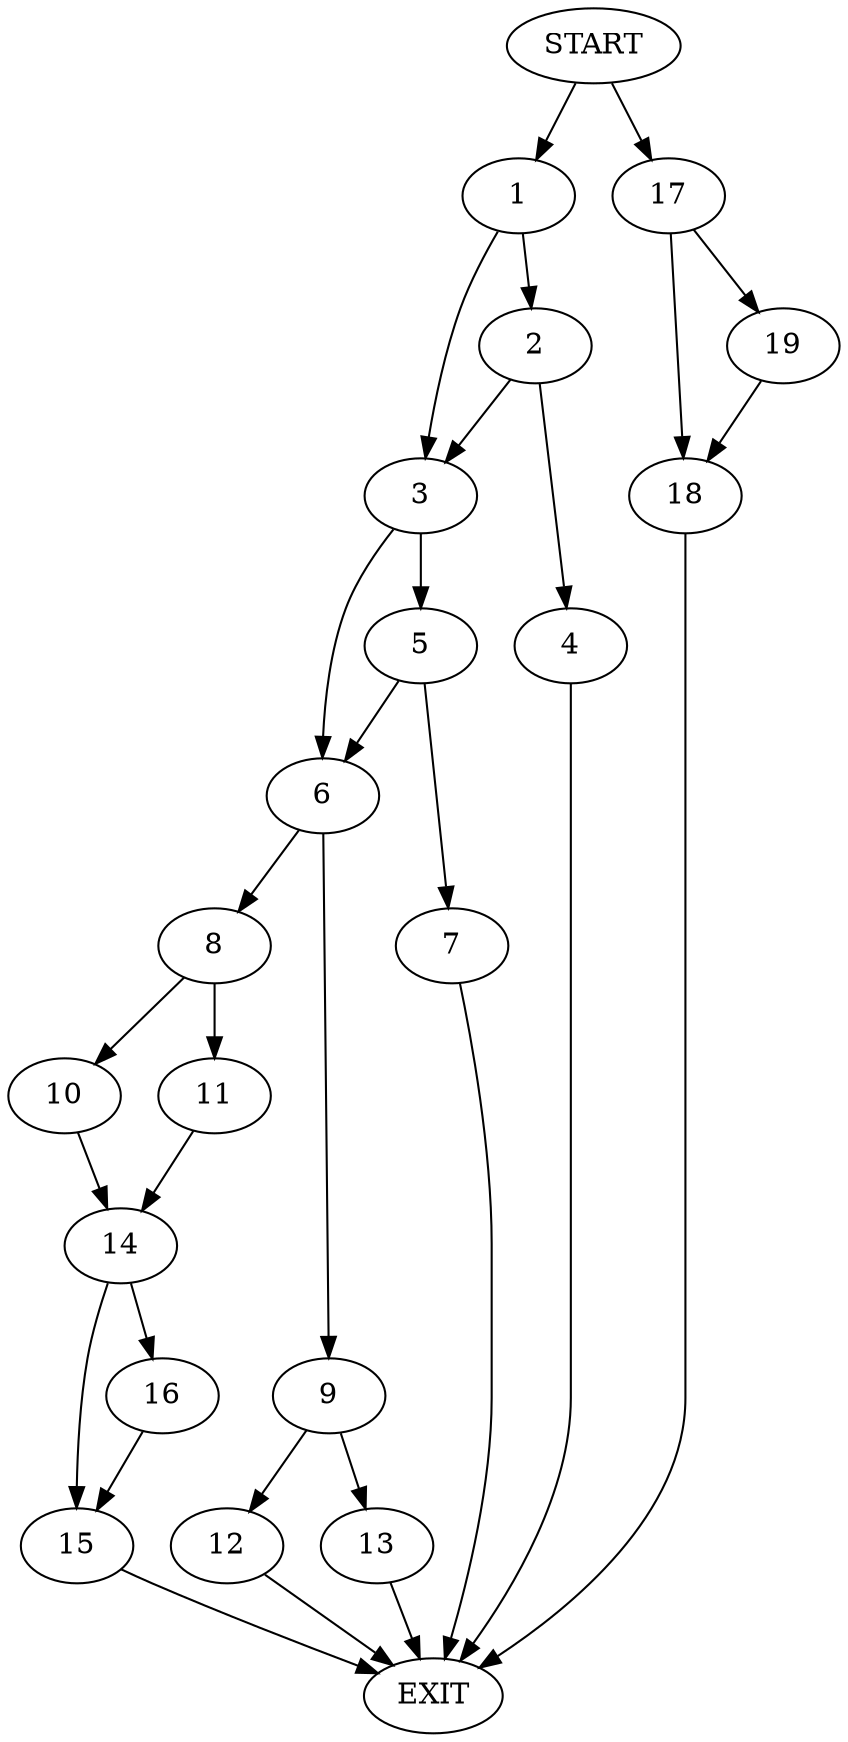 digraph {
0 [label="START"]
20 [label="EXIT"]
0 -> 1
1 -> 2
1 -> 3
2 -> 4
2 -> 3
3 -> 5
3 -> 6
4 -> 20
5 -> 7
5 -> 6
6 -> 8
6 -> 9
7 -> 20
8 -> 10
8 -> 11
9 -> 12
9 -> 13
12 -> 20
13 -> 20
10 -> 14
11 -> 14
14 -> 15
14 -> 16
15 -> 20
16 -> 15
0 -> 17
17 -> 18
17 -> 19
18 -> 20
19 -> 18
}
